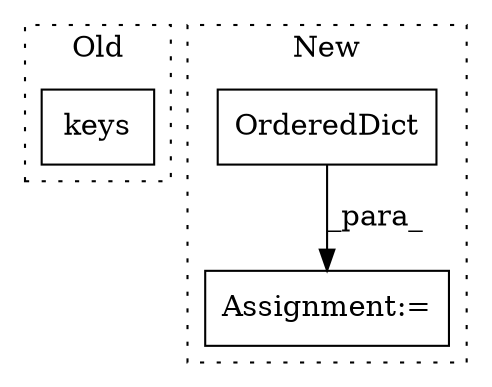 digraph G {
subgraph cluster0 {
1 [label="keys" a="32" s="12927" l="6" shape="box"];
label = "Old";
style="dotted";
}
subgraph cluster1 {
2 [label="OrderedDict" a="32" s="12571,12847" l="40,-16" shape="box"];
3 [label="Assignment:=" a="7" s="12570" l="1" shape="box"];
label = "New";
style="dotted";
}
2 -> 3 [label="_para_"];
}